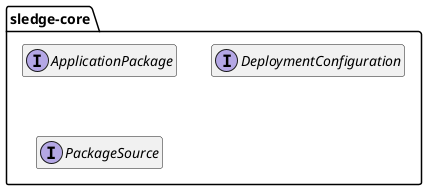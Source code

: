 @startuml

package "sledge-core" as core {
	interface ApplicationPackage
	interface DeploymentConfiguration
	interface PackageSource
}

hide members

@enduml